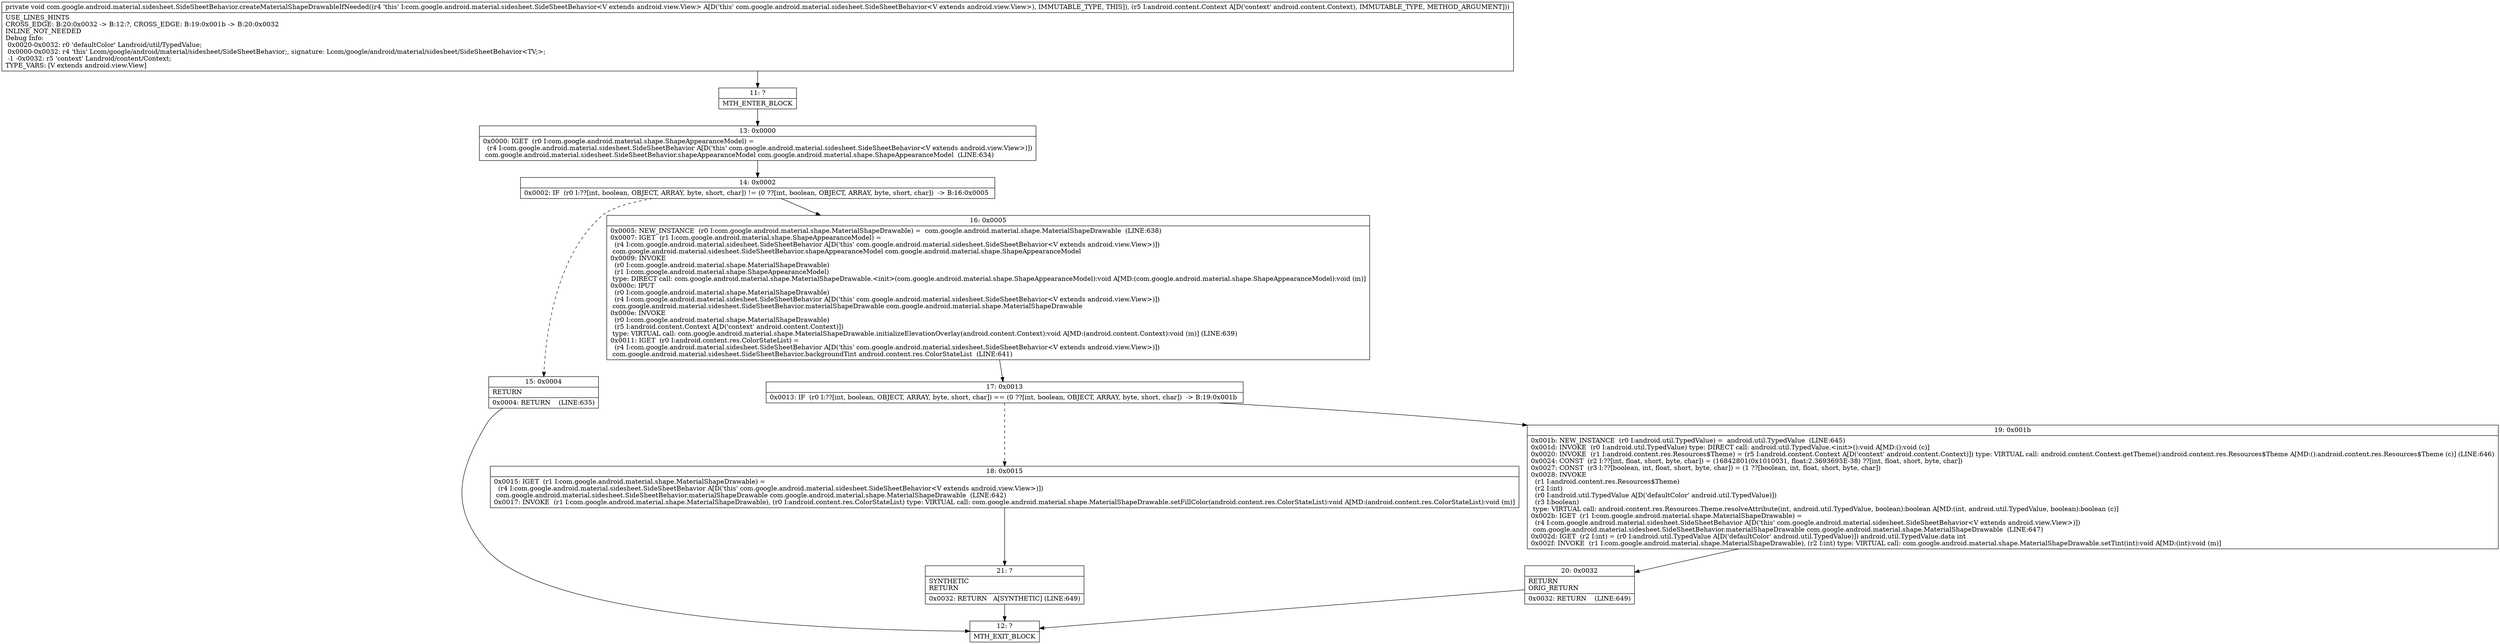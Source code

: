 digraph "CFG forcom.google.android.material.sidesheet.SideSheetBehavior.createMaterialShapeDrawableIfNeeded(Landroid\/content\/Context;)V" {
Node_11 [shape=record,label="{11\:\ ?|MTH_ENTER_BLOCK\l}"];
Node_13 [shape=record,label="{13\:\ 0x0000|0x0000: IGET  (r0 I:com.google.android.material.shape.ShapeAppearanceModel) = \l  (r4 I:com.google.android.material.sidesheet.SideSheetBehavior A[D('this' com.google.android.material.sidesheet.SideSheetBehavior\<V extends android.view.View\>)])\l com.google.android.material.sidesheet.SideSheetBehavior.shapeAppearanceModel com.google.android.material.shape.ShapeAppearanceModel  (LINE:634)\l}"];
Node_14 [shape=record,label="{14\:\ 0x0002|0x0002: IF  (r0 I:??[int, boolean, OBJECT, ARRAY, byte, short, char]) != (0 ??[int, boolean, OBJECT, ARRAY, byte, short, char])  \-\> B:16:0x0005 \l}"];
Node_15 [shape=record,label="{15\:\ 0x0004|RETURN\l|0x0004: RETURN    (LINE:635)\l}"];
Node_12 [shape=record,label="{12\:\ ?|MTH_EXIT_BLOCK\l}"];
Node_16 [shape=record,label="{16\:\ 0x0005|0x0005: NEW_INSTANCE  (r0 I:com.google.android.material.shape.MaterialShapeDrawable) =  com.google.android.material.shape.MaterialShapeDrawable  (LINE:638)\l0x0007: IGET  (r1 I:com.google.android.material.shape.ShapeAppearanceModel) = \l  (r4 I:com.google.android.material.sidesheet.SideSheetBehavior A[D('this' com.google.android.material.sidesheet.SideSheetBehavior\<V extends android.view.View\>)])\l com.google.android.material.sidesheet.SideSheetBehavior.shapeAppearanceModel com.google.android.material.shape.ShapeAppearanceModel \l0x0009: INVOKE  \l  (r0 I:com.google.android.material.shape.MaterialShapeDrawable)\l  (r1 I:com.google.android.material.shape.ShapeAppearanceModel)\l type: DIRECT call: com.google.android.material.shape.MaterialShapeDrawable.\<init\>(com.google.android.material.shape.ShapeAppearanceModel):void A[MD:(com.google.android.material.shape.ShapeAppearanceModel):void (m)]\l0x000c: IPUT  \l  (r0 I:com.google.android.material.shape.MaterialShapeDrawable)\l  (r4 I:com.google.android.material.sidesheet.SideSheetBehavior A[D('this' com.google.android.material.sidesheet.SideSheetBehavior\<V extends android.view.View\>)])\l com.google.android.material.sidesheet.SideSheetBehavior.materialShapeDrawable com.google.android.material.shape.MaterialShapeDrawable \l0x000e: INVOKE  \l  (r0 I:com.google.android.material.shape.MaterialShapeDrawable)\l  (r5 I:android.content.Context A[D('context' android.content.Context)])\l type: VIRTUAL call: com.google.android.material.shape.MaterialShapeDrawable.initializeElevationOverlay(android.content.Context):void A[MD:(android.content.Context):void (m)] (LINE:639)\l0x0011: IGET  (r0 I:android.content.res.ColorStateList) = \l  (r4 I:com.google.android.material.sidesheet.SideSheetBehavior A[D('this' com.google.android.material.sidesheet.SideSheetBehavior\<V extends android.view.View\>)])\l com.google.android.material.sidesheet.SideSheetBehavior.backgroundTint android.content.res.ColorStateList  (LINE:641)\l}"];
Node_17 [shape=record,label="{17\:\ 0x0013|0x0013: IF  (r0 I:??[int, boolean, OBJECT, ARRAY, byte, short, char]) == (0 ??[int, boolean, OBJECT, ARRAY, byte, short, char])  \-\> B:19:0x001b \l}"];
Node_18 [shape=record,label="{18\:\ 0x0015|0x0015: IGET  (r1 I:com.google.android.material.shape.MaterialShapeDrawable) = \l  (r4 I:com.google.android.material.sidesheet.SideSheetBehavior A[D('this' com.google.android.material.sidesheet.SideSheetBehavior\<V extends android.view.View\>)])\l com.google.android.material.sidesheet.SideSheetBehavior.materialShapeDrawable com.google.android.material.shape.MaterialShapeDrawable  (LINE:642)\l0x0017: INVOKE  (r1 I:com.google.android.material.shape.MaterialShapeDrawable), (r0 I:android.content.res.ColorStateList) type: VIRTUAL call: com.google.android.material.shape.MaterialShapeDrawable.setFillColor(android.content.res.ColorStateList):void A[MD:(android.content.res.ColorStateList):void (m)]\l}"];
Node_21 [shape=record,label="{21\:\ ?|SYNTHETIC\lRETURN\l|0x0032: RETURN   A[SYNTHETIC] (LINE:649)\l}"];
Node_19 [shape=record,label="{19\:\ 0x001b|0x001b: NEW_INSTANCE  (r0 I:android.util.TypedValue) =  android.util.TypedValue  (LINE:645)\l0x001d: INVOKE  (r0 I:android.util.TypedValue) type: DIRECT call: android.util.TypedValue.\<init\>():void A[MD:():void (c)]\l0x0020: INVOKE  (r1 I:android.content.res.Resources$Theme) = (r5 I:android.content.Context A[D('context' android.content.Context)]) type: VIRTUAL call: android.content.Context.getTheme():android.content.res.Resources$Theme A[MD:():android.content.res.Resources$Theme (c)] (LINE:646)\l0x0024: CONST  (r2 I:??[int, float, short, byte, char]) = (16842801(0x1010031, float:2.3693695E\-38) ??[int, float, short, byte, char]) \l0x0027: CONST  (r3 I:??[boolean, int, float, short, byte, char]) = (1 ??[boolean, int, float, short, byte, char]) \l0x0028: INVOKE  \l  (r1 I:android.content.res.Resources$Theme)\l  (r2 I:int)\l  (r0 I:android.util.TypedValue A[D('defaultColor' android.util.TypedValue)])\l  (r3 I:boolean)\l type: VIRTUAL call: android.content.res.Resources.Theme.resolveAttribute(int, android.util.TypedValue, boolean):boolean A[MD:(int, android.util.TypedValue, boolean):boolean (c)]\l0x002b: IGET  (r1 I:com.google.android.material.shape.MaterialShapeDrawable) = \l  (r4 I:com.google.android.material.sidesheet.SideSheetBehavior A[D('this' com.google.android.material.sidesheet.SideSheetBehavior\<V extends android.view.View\>)])\l com.google.android.material.sidesheet.SideSheetBehavior.materialShapeDrawable com.google.android.material.shape.MaterialShapeDrawable  (LINE:647)\l0x002d: IGET  (r2 I:int) = (r0 I:android.util.TypedValue A[D('defaultColor' android.util.TypedValue)]) android.util.TypedValue.data int \l0x002f: INVOKE  (r1 I:com.google.android.material.shape.MaterialShapeDrawable), (r2 I:int) type: VIRTUAL call: com.google.android.material.shape.MaterialShapeDrawable.setTint(int):void A[MD:(int):void (m)]\l}"];
Node_20 [shape=record,label="{20\:\ 0x0032|RETURN\lORIG_RETURN\l|0x0032: RETURN    (LINE:649)\l}"];
MethodNode[shape=record,label="{private void com.google.android.material.sidesheet.SideSheetBehavior.createMaterialShapeDrawableIfNeeded((r4 'this' I:com.google.android.material.sidesheet.SideSheetBehavior\<V extends android.view.View\> A[D('this' com.google.android.material.sidesheet.SideSheetBehavior\<V extends android.view.View\>), IMMUTABLE_TYPE, THIS]), (r5 I:android.content.Context A[D('context' android.content.Context), IMMUTABLE_TYPE, METHOD_ARGUMENT]))  | USE_LINES_HINTS\lCROSS_EDGE: B:20:0x0032 \-\> B:12:?, CROSS_EDGE: B:19:0x001b \-\> B:20:0x0032\lINLINE_NOT_NEEDED\lDebug Info:\l  0x0020\-0x0032: r0 'defaultColor' Landroid\/util\/TypedValue;\l  0x0000\-0x0032: r4 'this' Lcom\/google\/android\/material\/sidesheet\/SideSheetBehavior;, signature: Lcom\/google\/android\/material\/sidesheet\/SideSheetBehavior\<TV;\>;\l  \-1 \-0x0032: r5 'context' Landroid\/content\/Context;\lTYPE_VARS: [V extends android.view.View]\l}"];
MethodNode -> Node_11;Node_11 -> Node_13;
Node_13 -> Node_14;
Node_14 -> Node_15[style=dashed];
Node_14 -> Node_16;
Node_15 -> Node_12;
Node_16 -> Node_17;
Node_17 -> Node_18[style=dashed];
Node_17 -> Node_19;
Node_18 -> Node_21;
Node_21 -> Node_12;
Node_19 -> Node_20;
Node_20 -> Node_12;
}

